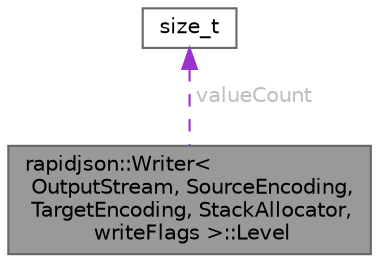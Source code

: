 digraph "rapidjson::Writer&lt; OutputStream, SourceEncoding, TargetEncoding, StackAllocator, writeFlags &gt;::Level"
{
 // LATEX_PDF_SIZE
  bgcolor="transparent";
  edge [fontname=Helvetica,fontsize=10,labelfontname=Helvetica,labelfontsize=10];
  node [fontname=Helvetica,fontsize=10,shape=box,height=0.2,width=0.4];
  Node1 [id="Node000001",label="rapidjson::Writer\<\l OutputStream, SourceEncoding,\l TargetEncoding, StackAllocator,\l writeFlags \>::Level",height=0.2,width=0.4,color="gray40", fillcolor="grey60", style="filled", fontcolor="black",tooltip="Information for each nested level."];
  Node2 -> Node1 [id="edge1_Node000001_Node000002",dir="back",color="darkorchid3",style="dashed",tooltip=" ",label=" valueCount",fontcolor="grey" ];
  Node2 [id="Node000002",label="size_t",height=0.2,width=0.4,color="gray40", fillcolor="white", style="filled",tooltip=" "];
}
